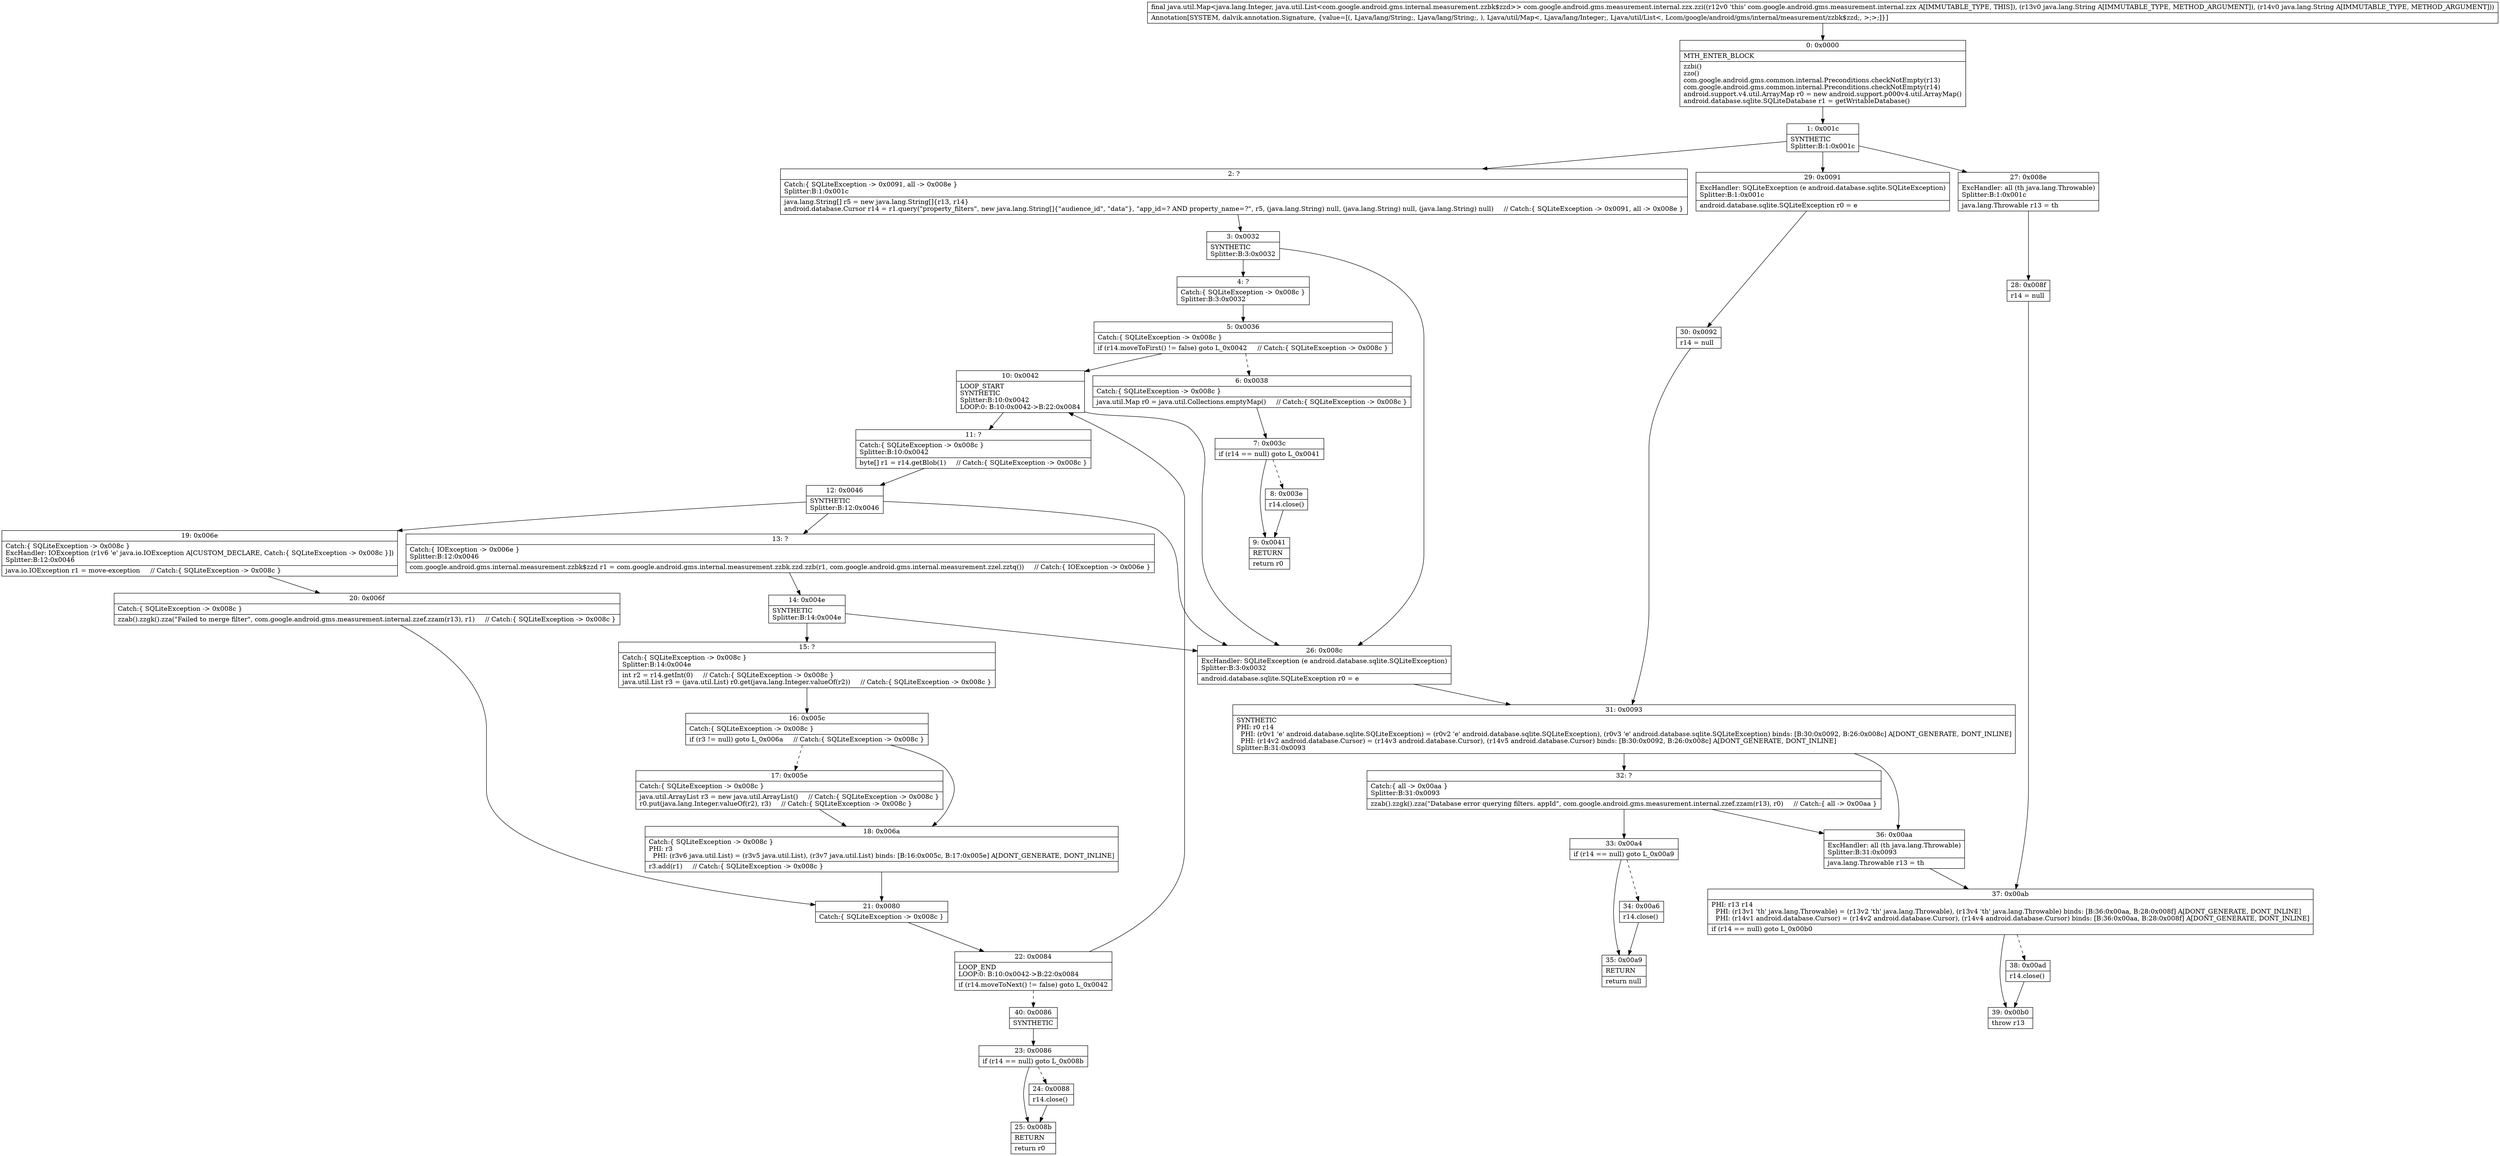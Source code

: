 digraph "CFG forcom.google.android.gms.measurement.internal.zzx.zzi(Ljava\/lang\/String;Ljava\/lang\/String;)Ljava\/util\/Map;" {
Node_0 [shape=record,label="{0\:\ 0x0000|MTH_ENTER_BLOCK\l|zzbi()\lzzo()\lcom.google.android.gms.common.internal.Preconditions.checkNotEmpty(r13)\lcom.google.android.gms.common.internal.Preconditions.checkNotEmpty(r14)\landroid.support.v4.util.ArrayMap r0 = new android.support.p000v4.util.ArrayMap()\landroid.database.sqlite.SQLiteDatabase r1 = getWritableDatabase()\l}"];
Node_1 [shape=record,label="{1\:\ 0x001c|SYNTHETIC\lSplitter:B:1:0x001c\l}"];
Node_2 [shape=record,label="{2\:\ ?|Catch:\{ SQLiteException \-\> 0x0091, all \-\> 0x008e \}\lSplitter:B:1:0x001c\l|java.lang.String[] r5 = new java.lang.String[]\{r13, r14\}\landroid.database.Cursor r14 = r1.query(\"property_filters\", new java.lang.String[]\{\"audience_id\", \"data\"\}, \"app_id=? AND property_name=?\", r5, (java.lang.String) null, (java.lang.String) null, (java.lang.String) null)     \/\/ Catch:\{ SQLiteException \-\> 0x0091, all \-\> 0x008e \}\l}"];
Node_3 [shape=record,label="{3\:\ 0x0032|SYNTHETIC\lSplitter:B:3:0x0032\l}"];
Node_4 [shape=record,label="{4\:\ ?|Catch:\{ SQLiteException \-\> 0x008c \}\lSplitter:B:3:0x0032\l}"];
Node_5 [shape=record,label="{5\:\ 0x0036|Catch:\{ SQLiteException \-\> 0x008c \}\l|if (r14.moveToFirst() != false) goto L_0x0042     \/\/ Catch:\{ SQLiteException \-\> 0x008c \}\l}"];
Node_6 [shape=record,label="{6\:\ 0x0038|Catch:\{ SQLiteException \-\> 0x008c \}\l|java.util.Map r0 = java.util.Collections.emptyMap()     \/\/ Catch:\{ SQLiteException \-\> 0x008c \}\l}"];
Node_7 [shape=record,label="{7\:\ 0x003c|if (r14 == null) goto L_0x0041\l}"];
Node_8 [shape=record,label="{8\:\ 0x003e|r14.close()\l}"];
Node_9 [shape=record,label="{9\:\ 0x0041|RETURN\l|return r0\l}"];
Node_10 [shape=record,label="{10\:\ 0x0042|LOOP_START\lSYNTHETIC\lSplitter:B:10:0x0042\lLOOP:0: B:10:0x0042\-\>B:22:0x0084\l}"];
Node_11 [shape=record,label="{11\:\ ?|Catch:\{ SQLiteException \-\> 0x008c \}\lSplitter:B:10:0x0042\l|byte[] r1 = r14.getBlob(1)     \/\/ Catch:\{ SQLiteException \-\> 0x008c \}\l}"];
Node_12 [shape=record,label="{12\:\ 0x0046|SYNTHETIC\lSplitter:B:12:0x0046\l}"];
Node_13 [shape=record,label="{13\:\ ?|Catch:\{ IOException \-\> 0x006e \}\lSplitter:B:12:0x0046\l|com.google.android.gms.internal.measurement.zzbk$zzd r1 = com.google.android.gms.internal.measurement.zzbk.zzd.zzb(r1, com.google.android.gms.internal.measurement.zzel.zztq())     \/\/ Catch:\{ IOException \-\> 0x006e \}\l}"];
Node_14 [shape=record,label="{14\:\ 0x004e|SYNTHETIC\lSplitter:B:14:0x004e\l}"];
Node_15 [shape=record,label="{15\:\ ?|Catch:\{ SQLiteException \-\> 0x008c \}\lSplitter:B:14:0x004e\l|int r2 = r14.getInt(0)     \/\/ Catch:\{ SQLiteException \-\> 0x008c \}\ljava.util.List r3 = (java.util.List) r0.get(java.lang.Integer.valueOf(r2))     \/\/ Catch:\{ SQLiteException \-\> 0x008c \}\l}"];
Node_16 [shape=record,label="{16\:\ 0x005c|Catch:\{ SQLiteException \-\> 0x008c \}\l|if (r3 != null) goto L_0x006a     \/\/ Catch:\{ SQLiteException \-\> 0x008c \}\l}"];
Node_17 [shape=record,label="{17\:\ 0x005e|Catch:\{ SQLiteException \-\> 0x008c \}\l|java.util.ArrayList r3 = new java.util.ArrayList()     \/\/ Catch:\{ SQLiteException \-\> 0x008c \}\lr0.put(java.lang.Integer.valueOf(r2), r3)     \/\/ Catch:\{ SQLiteException \-\> 0x008c \}\l}"];
Node_18 [shape=record,label="{18\:\ 0x006a|Catch:\{ SQLiteException \-\> 0x008c \}\lPHI: r3 \l  PHI: (r3v6 java.util.List) = (r3v5 java.util.List), (r3v7 java.util.List) binds: [B:16:0x005c, B:17:0x005e] A[DONT_GENERATE, DONT_INLINE]\l|r3.add(r1)     \/\/ Catch:\{ SQLiteException \-\> 0x008c \}\l}"];
Node_19 [shape=record,label="{19\:\ 0x006e|Catch:\{ SQLiteException \-\> 0x008c \}\lExcHandler: IOException (r1v6 'e' java.io.IOException A[CUSTOM_DECLARE, Catch:\{ SQLiteException \-\> 0x008c \}])\lSplitter:B:12:0x0046\l|java.io.IOException r1 = move\-exception     \/\/ Catch:\{ SQLiteException \-\> 0x008c \}\l}"];
Node_20 [shape=record,label="{20\:\ 0x006f|Catch:\{ SQLiteException \-\> 0x008c \}\l|zzab().zzgk().zza(\"Failed to merge filter\", com.google.android.gms.measurement.internal.zzef.zzam(r13), r1)     \/\/ Catch:\{ SQLiteException \-\> 0x008c \}\l}"];
Node_21 [shape=record,label="{21\:\ 0x0080|Catch:\{ SQLiteException \-\> 0x008c \}\l}"];
Node_22 [shape=record,label="{22\:\ 0x0084|LOOP_END\lLOOP:0: B:10:0x0042\-\>B:22:0x0084\l|if (r14.moveToNext() != false) goto L_0x0042\l}"];
Node_23 [shape=record,label="{23\:\ 0x0086|if (r14 == null) goto L_0x008b\l}"];
Node_24 [shape=record,label="{24\:\ 0x0088|r14.close()\l}"];
Node_25 [shape=record,label="{25\:\ 0x008b|RETURN\l|return r0\l}"];
Node_26 [shape=record,label="{26\:\ 0x008c|ExcHandler: SQLiteException (e android.database.sqlite.SQLiteException)\lSplitter:B:3:0x0032\l|android.database.sqlite.SQLiteException r0 = e\l}"];
Node_27 [shape=record,label="{27\:\ 0x008e|ExcHandler: all (th java.lang.Throwable)\lSplitter:B:1:0x001c\l|java.lang.Throwable r13 = th\l}"];
Node_28 [shape=record,label="{28\:\ 0x008f|r14 = null\l}"];
Node_29 [shape=record,label="{29\:\ 0x0091|ExcHandler: SQLiteException (e android.database.sqlite.SQLiteException)\lSplitter:B:1:0x001c\l|android.database.sqlite.SQLiteException r0 = e\l}"];
Node_30 [shape=record,label="{30\:\ 0x0092|r14 = null\l}"];
Node_31 [shape=record,label="{31\:\ 0x0093|SYNTHETIC\lPHI: r0 r14 \l  PHI: (r0v1 'e' android.database.sqlite.SQLiteException) = (r0v2 'e' android.database.sqlite.SQLiteException), (r0v3 'e' android.database.sqlite.SQLiteException) binds: [B:30:0x0092, B:26:0x008c] A[DONT_GENERATE, DONT_INLINE]\l  PHI: (r14v2 android.database.Cursor) = (r14v3 android.database.Cursor), (r14v5 android.database.Cursor) binds: [B:30:0x0092, B:26:0x008c] A[DONT_GENERATE, DONT_INLINE]\lSplitter:B:31:0x0093\l}"];
Node_32 [shape=record,label="{32\:\ ?|Catch:\{ all \-\> 0x00aa \}\lSplitter:B:31:0x0093\l|zzab().zzgk().zza(\"Database error querying filters. appId\", com.google.android.gms.measurement.internal.zzef.zzam(r13), r0)     \/\/ Catch:\{ all \-\> 0x00aa \}\l}"];
Node_33 [shape=record,label="{33\:\ 0x00a4|if (r14 == null) goto L_0x00a9\l}"];
Node_34 [shape=record,label="{34\:\ 0x00a6|r14.close()\l}"];
Node_35 [shape=record,label="{35\:\ 0x00a9|RETURN\l|return null\l}"];
Node_36 [shape=record,label="{36\:\ 0x00aa|ExcHandler: all (th java.lang.Throwable)\lSplitter:B:31:0x0093\l|java.lang.Throwable r13 = th\l}"];
Node_37 [shape=record,label="{37\:\ 0x00ab|PHI: r13 r14 \l  PHI: (r13v1 'th' java.lang.Throwable) = (r13v2 'th' java.lang.Throwable), (r13v4 'th' java.lang.Throwable) binds: [B:36:0x00aa, B:28:0x008f] A[DONT_GENERATE, DONT_INLINE]\l  PHI: (r14v1 android.database.Cursor) = (r14v2 android.database.Cursor), (r14v4 android.database.Cursor) binds: [B:36:0x00aa, B:28:0x008f] A[DONT_GENERATE, DONT_INLINE]\l|if (r14 == null) goto L_0x00b0\l}"];
Node_38 [shape=record,label="{38\:\ 0x00ad|r14.close()\l}"];
Node_39 [shape=record,label="{39\:\ 0x00b0|throw r13\l}"];
Node_40 [shape=record,label="{40\:\ 0x0086|SYNTHETIC\l}"];
MethodNode[shape=record,label="{final java.util.Map\<java.lang.Integer, java.util.List\<com.google.android.gms.internal.measurement.zzbk$zzd\>\> com.google.android.gms.measurement.internal.zzx.zzi((r12v0 'this' com.google.android.gms.measurement.internal.zzx A[IMMUTABLE_TYPE, THIS]), (r13v0 java.lang.String A[IMMUTABLE_TYPE, METHOD_ARGUMENT]), (r14v0 java.lang.String A[IMMUTABLE_TYPE, METHOD_ARGUMENT]))  | Annotation[SYSTEM, dalvik.annotation.Signature, \{value=[(, Ljava\/lang\/String;, Ljava\/lang\/String;, ), Ljava\/util\/Map\<, Ljava\/lang\/Integer;, Ljava\/util\/List\<, Lcom\/google\/android\/gms\/internal\/measurement\/zzbk$zzd;, \>;\>;]\}]\l}"];
MethodNode -> Node_0;
Node_0 -> Node_1;
Node_1 -> Node_2;
Node_1 -> Node_29;
Node_1 -> Node_27;
Node_2 -> Node_3;
Node_3 -> Node_4;
Node_3 -> Node_26;
Node_4 -> Node_5;
Node_5 -> Node_6[style=dashed];
Node_5 -> Node_10;
Node_6 -> Node_7;
Node_7 -> Node_8[style=dashed];
Node_7 -> Node_9;
Node_8 -> Node_9;
Node_10 -> Node_11;
Node_10 -> Node_26;
Node_11 -> Node_12;
Node_12 -> Node_13;
Node_12 -> Node_19;
Node_12 -> Node_26;
Node_13 -> Node_14;
Node_14 -> Node_15;
Node_14 -> Node_26;
Node_15 -> Node_16;
Node_16 -> Node_17[style=dashed];
Node_16 -> Node_18;
Node_17 -> Node_18;
Node_18 -> Node_21;
Node_19 -> Node_20;
Node_20 -> Node_21;
Node_21 -> Node_22;
Node_22 -> Node_10;
Node_22 -> Node_40[style=dashed];
Node_23 -> Node_24[style=dashed];
Node_23 -> Node_25;
Node_24 -> Node_25;
Node_26 -> Node_31;
Node_27 -> Node_28;
Node_28 -> Node_37;
Node_29 -> Node_30;
Node_30 -> Node_31;
Node_31 -> Node_32;
Node_31 -> Node_36;
Node_32 -> Node_33;
Node_32 -> Node_36;
Node_33 -> Node_34[style=dashed];
Node_33 -> Node_35;
Node_34 -> Node_35;
Node_36 -> Node_37;
Node_37 -> Node_38[style=dashed];
Node_37 -> Node_39;
Node_38 -> Node_39;
Node_40 -> Node_23;
}


